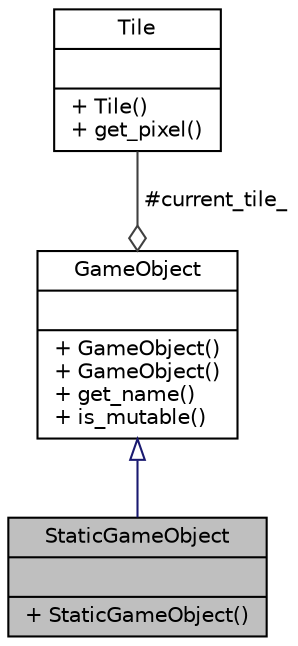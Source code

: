digraph "StaticGameObject"
{
 // LATEX_PDF_SIZE
  edge [fontname="Helvetica",fontsize="10",labelfontname="Helvetica",labelfontsize="10"];
  node [fontname="Helvetica",fontsize="10",shape=record];
  Node1 [label="{StaticGameObject\n||+ StaticGameObject()\l}",height=0.2,width=0.4,color="black", fillcolor="grey75", style="filled", fontcolor="black",tooltip=" "];
  Node2 -> Node1 [dir="back",color="midnightblue",fontsize="10",style="solid",arrowtail="onormal",fontname="Helvetica"];
  Node2 [label="{GameObject\n||+ GameObject()\l+ GameObject()\l+ get_name()\l+ is_mutable()\l}",height=0.2,width=0.4,color="black", fillcolor="white", style="filled",URL="$classGameObject.html",tooltip=" "];
  Node3 -> Node2 [color="grey25",fontsize="10",style="solid",label=" #current_tile_" ,arrowhead="odiamond",fontname="Helvetica"];
  Node3 [label="{Tile\n||+ Tile()\l+ get_pixel()\l}",height=0.2,width=0.4,color="black", fillcolor="white", style="filled",URL="$classTile.html",tooltip=" "];
}
